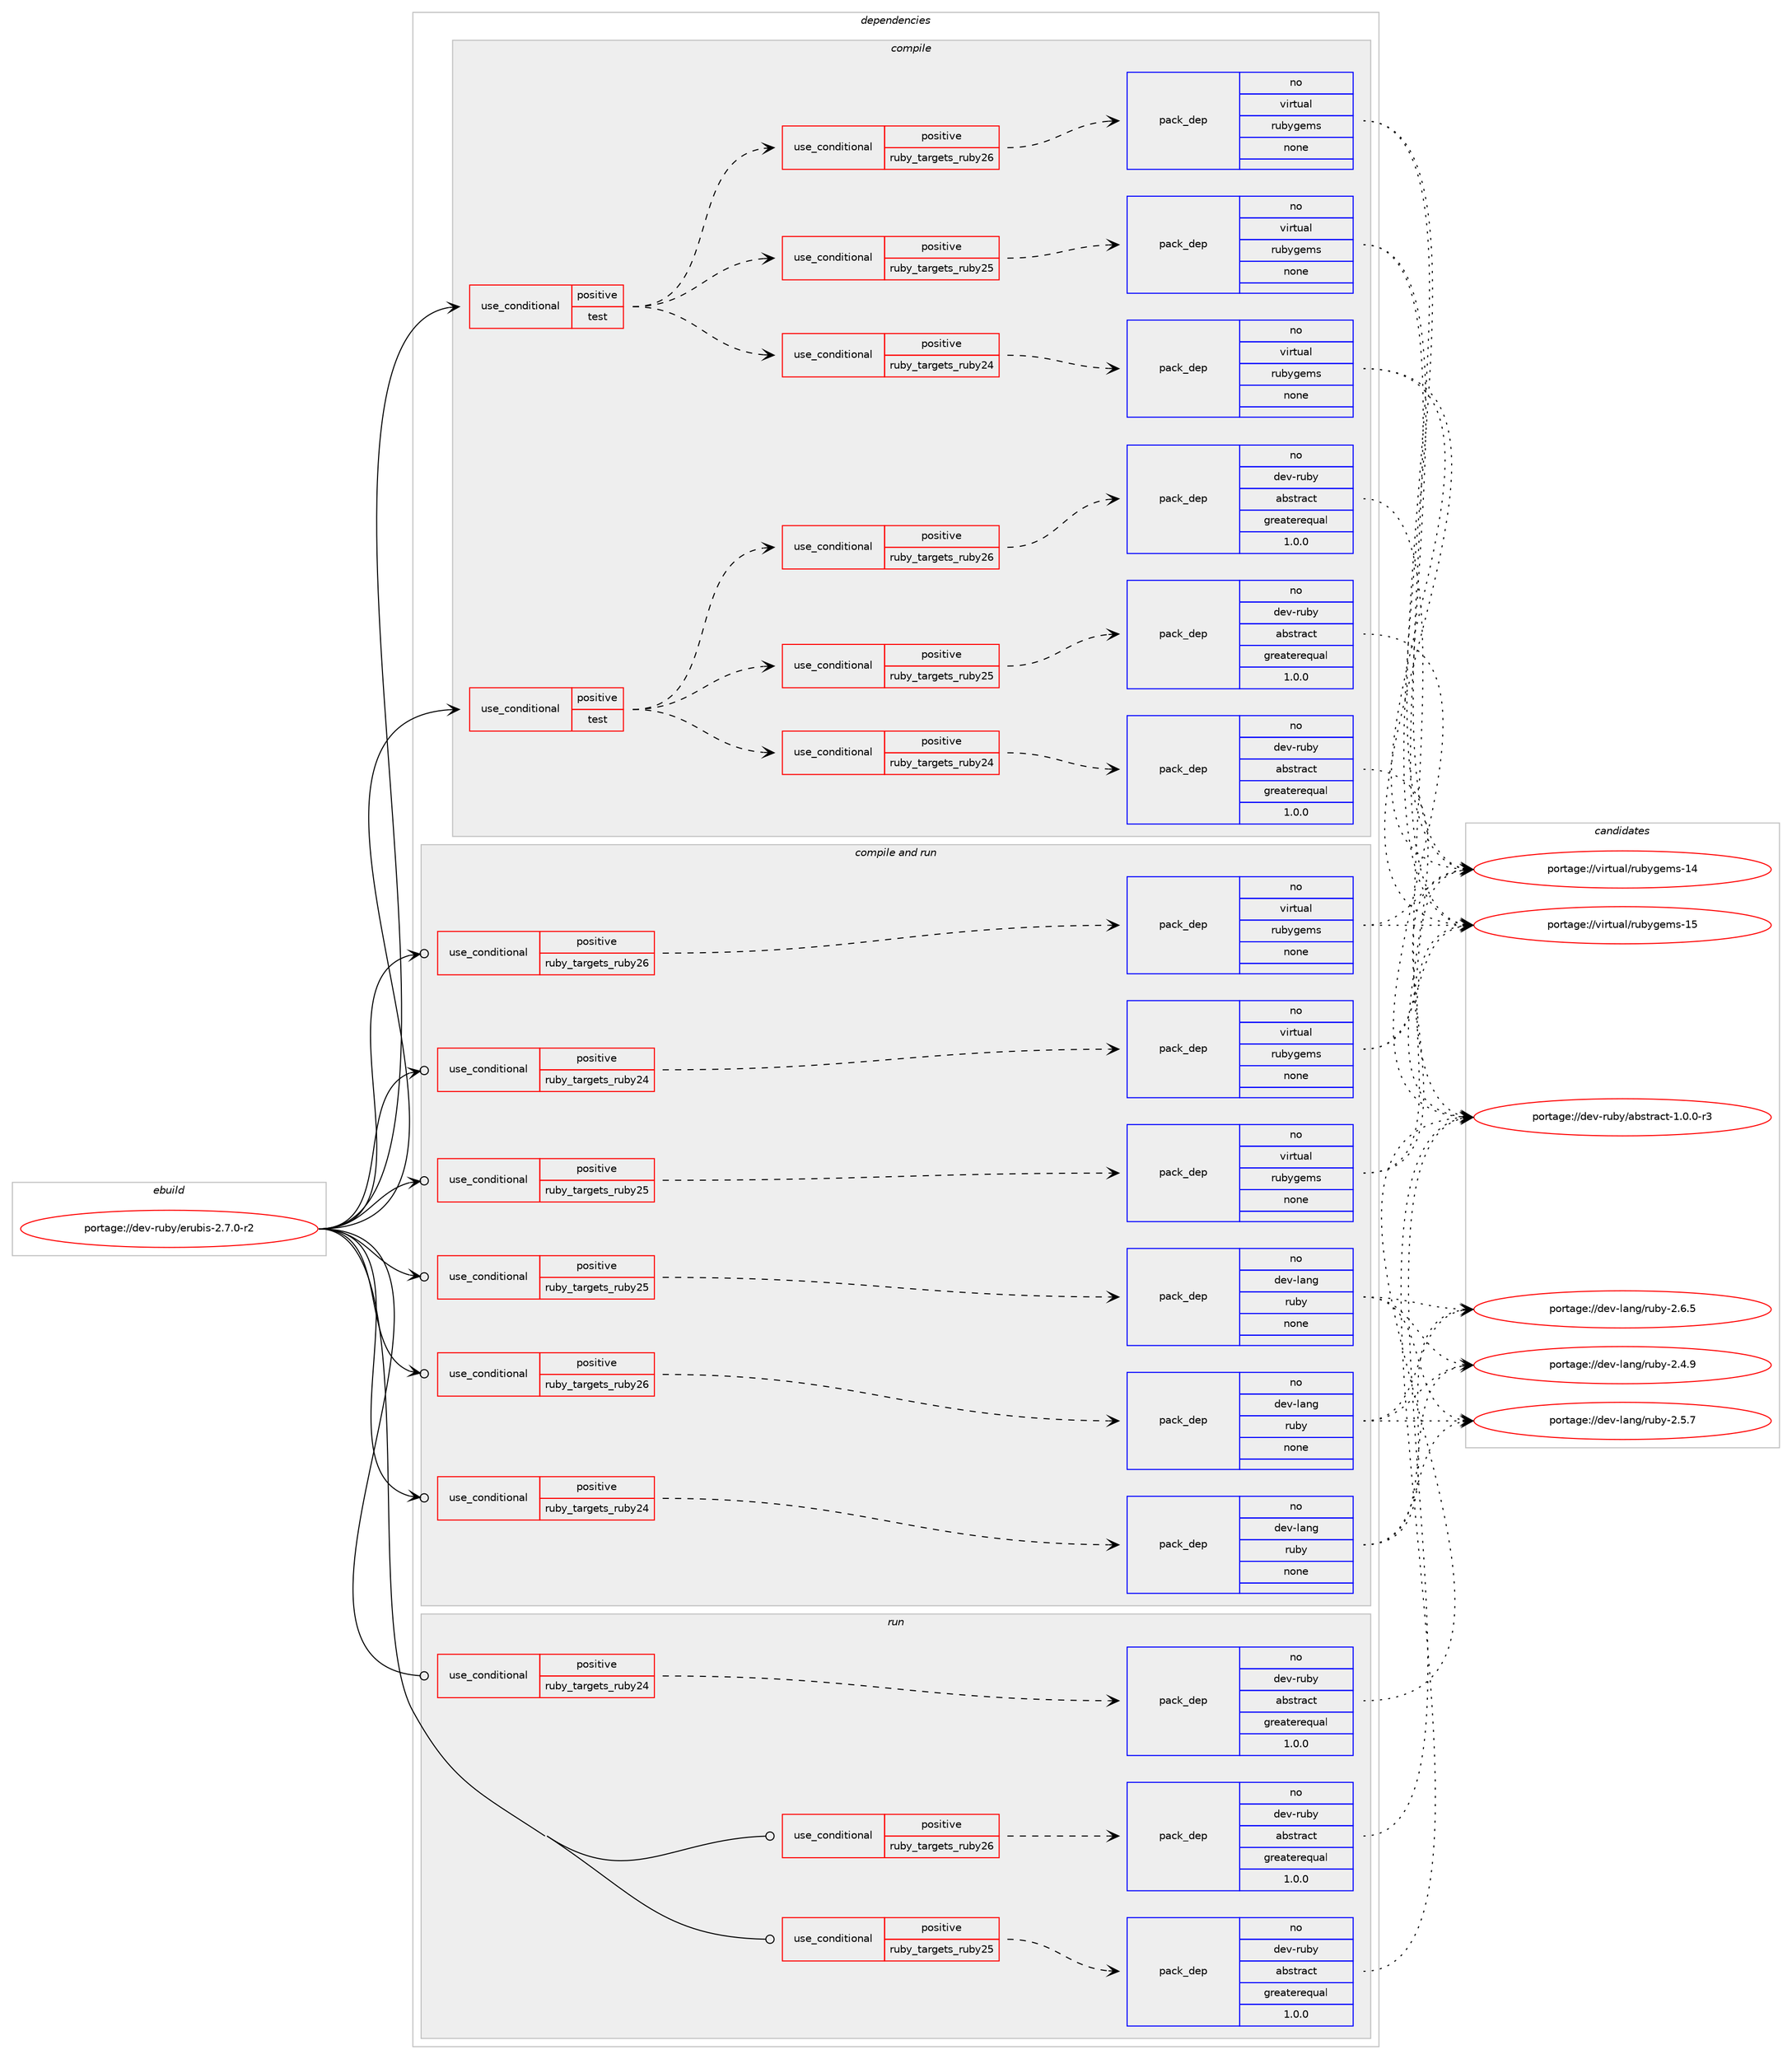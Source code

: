 digraph prolog {

# *************
# Graph options
# *************

newrank=true;
concentrate=true;
compound=true;
graph [rankdir=LR,fontname=Helvetica,fontsize=10,ranksep=1.5];#, ranksep=2.5, nodesep=0.2];
edge  [arrowhead=vee];
node  [fontname=Helvetica,fontsize=10];

# **********
# The ebuild
# **********

subgraph cluster_leftcol {
color=gray;
rank=same;
label=<<i>ebuild</i>>;
id [label="portage://dev-ruby/erubis-2.7.0-r2", color=red, width=4, href="../dev-ruby/erubis-2.7.0-r2.svg"];
}

# ****************
# The dependencies
# ****************

subgraph cluster_midcol {
color=gray;
label=<<i>dependencies</i>>;
subgraph cluster_compile {
fillcolor="#eeeeee";
style=filled;
label=<<i>compile</i>>;
subgraph cond51540 {
dependency219844 [label=<<TABLE BORDER="0" CELLBORDER="1" CELLSPACING="0" CELLPADDING="4"><TR><TD ROWSPAN="3" CELLPADDING="10">use_conditional</TD></TR><TR><TD>positive</TD></TR><TR><TD>test</TD></TR></TABLE>>, shape=none, color=red];
subgraph cond51541 {
dependency219845 [label=<<TABLE BORDER="0" CELLBORDER="1" CELLSPACING="0" CELLPADDING="4"><TR><TD ROWSPAN="3" CELLPADDING="10">use_conditional</TD></TR><TR><TD>positive</TD></TR><TR><TD>ruby_targets_ruby24</TD></TR></TABLE>>, shape=none, color=red];
subgraph pack164823 {
dependency219846 [label=<<TABLE BORDER="0" CELLBORDER="1" CELLSPACING="0" CELLPADDING="4" WIDTH="220"><TR><TD ROWSPAN="6" CELLPADDING="30">pack_dep</TD></TR><TR><TD WIDTH="110">no</TD></TR><TR><TD>dev-ruby</TD></TR><TR><TD>abstract</TD></TR><TR><TD>greaterequal</TD></TR><TR><TD>1.0.0</TD></TR></TABLE>>, shape=none, color=blue];
}
dependency219845:e -> dependency219846:w [weight=20,style="dashed",arrowhead="vee"];
}
dependency219844:e -> dependency219845:w [weight=20,style="dashed",arrowhead="vee"];
subgraph cond51542 {
dependency219847 [label=<<TABLE BORDER="0" CELLBORDER="1" CELLSPACING="0" CELLPADDING="4"><TR><TD ROWSPAN="3" CELLPADDING="10">use_conditional</TD></TR><TR><TD>positive</TD></TR><TR><TD>ruby_targets_ruby25</TD></TR></TABLE>>, shape=none, color=red];
subgraph pack164824 {
dependency219848 [label=<<TABLE BORDER="0" CELLBORDER="1" CELLSPACING="0" CELLPADDING="4" WIDTH="220"><TR><TD ROWSPAN="6" CELLPADDING="30">pack_dep</TD></TR><TR><TD WIDTH="110">no</TD></TR><TR><TD>dev-ruby</TD></TR><TR><TD>abstract</TD></TR><TR><TD>greaterequal</TD></TR><TR><TD>1.0.0</TD></TR></TABLE>>, shape=none, color=blue];
}
dependency219847:e -> dependency219848:w [weight=20,style="dashed",arrowhead="vee"];
}
dependency219844:e -> dependency219847:w [weight=20,style="dashed",arrowhead="vee"];
subgraph cond51543 {
dependency219849 [label=<<TABLE BORDER="0" CELLBORDER="1" CELLSPACING="0" CELLPADDING="4"><TR><TD ROWSPAN="3" CELLPADDING="10">use_conditional</TD></TR><TR><TD>positive</TD></TR><TR><TD>ruby_targets_ruby26</TD></TR></TABLE>>, shape=none, color=red];
subgraph pack164825 {
dependency219850 [label=<<TABLE BORDER="0" CELLBORDER="1" CELLSPACING="0" CELLPADDING="4" WIDTH="220"><TR><TD ROWSPAN="6" CELLPADDING="30">pack_dep</TD></TR><TR><TD WIDTH="110">no</TD></TR><TR><TD>dev-ruby</TD></TR><TR><TD>abstract</TD></TR><TR><TD>greaterequal</TD></TR><TR><TD>1.0.0</TD></TR></TABLE>>, shape=none, color=blue];
}
dependency219849:e -> dependency219850:w [weight=20,style="dashed",arrowhead="vee"];
}
dependency219844:e -> dependency219849:w [weight=20,style="dashed",arrowhead="vee"];
}
id:e -> dependency219844:w [weight=20,style="solid",arrowhead="vee"];
subgraph cond51544 {
dependency219851 [label=<<TABLE BORDER="0" CELLBORDER="1" CELLSPACING="0" CELLPADDING="4"><TR><TD ROWSPAN="3" CELLPADDING="10">use_conditional</TD></TR><TR><TD>positive</TD></TR><TR><TD>test</TD></TR></TABLE>>, shape=none, color=red];
subgraph cond51545 {
dependency219852 [label=<<TABLE BORDER="0" CELLBORDER="1" CELLSPACING="0" CELLPADDING="4"><TR><TD ROWSPAN="3" CELLPADDING="10">use_conditional</TD></TR><TR><TD>positive</TD></TR><TR><TD>ruby_targets_ruby24</TD></TR></TABLE>>, shape=none, color=red];
subgraph pack164826 {
dependency219853 [label=<<TABLE BORDER="0" CELLBORDER="1" CELLSPACING="0" CELLPADDING="4" WIDTH="220"><TR><TD ROWSPAN="6" CELLPADDING="30">pack_dep</TD></TR><TR><TD WIDTH="110">no</TD></TR><TR><TD>virtual</TD></TR><TR><TD>rubygems</TD></TR><TR><TD>none</TD></TR><TR><TD></TD></TR></TABLE>>, shape=none, color=blue];
}
dependency219852:e -> dependency219853:w [weight=20,style="dashed",arrowhead="vee"];
}
dependency219851:e -> dependency219852:w [weight=20,style="dashed",arrowhead="vee"];
subgraph cond51546 {
dependency219854 [label=<<TABLE BORDER="0" CELLBORDER="1" CELLSPACING="0" CELLPADDING="4"><TR><TD ROWSPAN="3" CELLPADDING="10">use_conditional</TD></TR><TR><TD>positive</TD></TR><TR><TD>ruby_targets_ruby25</TD></TR></TABLE>>, shape=none, color=red];
subgraph pack164827 {
dependency219855 [label=<<TABLE BORDER="0" CELLBORDER="1" CELLSPACING="0" CELLPADDING="4" WIDTH="220"><TR><TD ROWSPAN="6" CELLPADDING="30">pack_dep</TD></TR><TR><TD WIDTH="110">no</TD></TR><TR><TD>virtual</TD></TR><TR><TD>rubygems</TD></TR><TR><TD>none</TD></TR><TR><TD></TD></TR></TABLE>>, shape=none, color=blue];
}
dependency219854:e -> dependency219855:w [weight=20,style="dashed",arrowhead="vee"];
}
dependency219851:e -> dependency219854:w [weight=20,style="dashed",arrowhead="vee"];
subgraph cond51547 {
dependency219856 [label=<<TABLE BORDER="0" CELLBORDER="1" CELLSPACING="0" CELLPADDING="4"><TR><TD ROWSPAN="3" CELLPADDING="10">use_conditional</TD></TR><TR><TD>positive</TD></TR><TR><TD>ruby_targets_ruby26</TD></TR></TABLE>>, shape=none, color=red];
subgraph pack164828 {
dependency219857 [label=<<TABLE BORDER="0" CELLBORDER="1" CELLSPACING="0" CELLPADDING="4" WIDTH="220"><TR><TD ROWSPAN="6" CELLPADDING="30">pack_dep</TD></TR><TR><TD WIDTH="110">no</TD></TR><TR><TD>virtual</TD></TR><TR><TD>rubygems</TD></TR><TR><TD>none</TD></TR><TR><TD></TD></TR></TABLE>>, shape=none, color=blue];
}
dependency219856:e -> dependency219857:w [weight=20,style="dashed",arrowhead="vee"];
}
dependency219851:e -> dependency219856:w [weight=20,style="dashed",arrowhead="vee"];
}
id:e -> dependency219851:w [weight=20,style="solid",arrowhead="vee"];
}
subgraph cluster_compileandrun {
fillcolor="#eeeeee";
style=filled;
label=<<i>compile and run</i>>;
subgraph cond51548 {
dependency219858 [label=<<TABLE BORDER="0" CELLBORDER="1" CELLSPACING="0" CELLPADDING="4"><TR><TD ROWSPAN="3" CELLPADDING="10">use_conditional</TD></TR><TR><TD>positive</TD></TR><TR><TD>ruby_targets_ruby24</TD></TR></TABLE>>, shape=none, color=red];
subgraph pack164829 {
dependency219859 [label=<<TABLE BORDER="0" CELLBORDER="1" CELLSPACING="0" CELLPADDING="4" WIDTH="220"><TR><TD ROWSPAN="6" CELLPADDING="30">pack_dep</TD></TR><TR><TD WIDTH="110">no</TD></TR><TR><TD>dev-lang</TD></TR><TR><TD>ruby</TD></TR><TR><TD>none</TD></TR><TR><TD></TD></TR></TABLE>>, shape=none, color=blue];
}
dependency219858:e -> dependency219859:w [weight=20,style="dashed",arrowhead="vee"];
}
id:e -> dependency219858:w [weight=20,style="solid",arrowhead="odotvee"];
subgraph cond51549 {
dependency219860 [label=<<TABLE BORDER="0" CELLBORDER="1" CELLSPACING="0" CELLPADDING="4"><TR><TD ROWSPAN="3" CELLPADDING="10">use_conditional</TD></TR><TR><TD>positive</TD></TR><TR><TD>ruby_targets_ruby24</TD></TR></TABLE>>, shape=none, color=red];
subgraph pack164830 {
dependency219861 [label=<<TABLE BORDER="0" CELLBORDER="1" CELLSPACING="0" CELLPADDING="4" WIDTH="220"><TR><TD ROWSPAN="6" CELLPADDING="30">pack_dep</TD></TR><TR><TD WIDTH="110">no</TD></TR><TR><TD>virtual</TD></TR><TR><TD>rubygems</TD></TR><TR><TD>none</TD></TR><TR><TD></TD></TR></TABLE>>, shape=none, color=blue];
}
dependency219860:e -> dependency219861:w [weight=20,style="dashed",arrowhead="vee"];
}
id:e -> dependency219860:w [weight=20,style="solid",arrowhead="odotvee"];
subgraph cond51550 {
dependency219862 [label=<<TABLE BORDER="0" CELLBORDER="1" CELLSPACING="0" CELLPADDING="4"><TR><TD ROWSPAN="3" CELLPADDING="10">use_conditional</TD></TR><TR><TD>positive</TD></TR><TR><TD>ruby_targets_ruby25</TD></TR></TABLE>>, shape=none, color=red];
subgraph pack164831 {
dependency219863 [label=<<TABLE BORDER="0" CELLBORDER="1" CELLSPACING="0" CELLPADDING="4" WIDTH="220"><TR><TD ROWSPAN="6" CELLPADDING="30">pack_dep</TD></TR><TR><TD WIDTH="110">no</TD></TR><TR><TD>dev-lang</TD></TR><TR><TD>ruby</TD></TR><TR><TD>none</TD></TR><TR><TD></TD></TR></TABLE>>, shape=none, color=blue];
}
dependency219862:e -> dependency219863:w [weight=20,style="dashed",arrowhead="vee"];
}
id:e -> dependency219862:w [weight=20,style="solid",arrowhead="odotvee"];
subgraph cond51551 {
dependency219864 [label=<<TABLE BORDER="0" CELLBORDER="1" CELLSPACING="0" CELLPADDING="4"><TR><TD ROWSPAN="3" CELLPADDING="10">use_conditional</TD></TR><TR><TD>positive</TD></TR><TR><TD>ruby_targets_ruby25</TD></TR></TABLE>>, shape=none, color=red];
subgraph pack164832 {
dependency219865 [label=<<TABLE BORDER="0" CELLBORDER="1" CELLSPACING="0" CELLPADDING="4" WIDTH="220"><TR><TD ROWSPAN="6" CELLPADDING="30">pack_dep</TD></TR><TR><TD WIDTH="110">no</TD></TR><TR><TD>virtual</TD></TR><TR><TD>rubygems</TD></TR><TR><TD>none</TD></TR><TR><TD></TD></TR></TABLE>>, shape=none, color=blue];
}
dependency219864:e -> dependency219865:w [weight=20,style="dashed",arrowhead="vee"];
}
id:e -> dependency219864:w [weight=20,style="solid",arrowhead="odotvee"];
subgraph cond51552 {
dependency219866 [label=<<TABLE BORDER="0" CELLBORDER="1" CELLSPACING="0" CELLPADDING="4"><TR><TD ROWSPAN="3" CELLPADDING="10">use_conditional</TD></TR><TR><TD>positive</TD></TR><TR><TD>ruby_targets_ruby26</TD></TR></TABLE>>, shape=none, color=red];
subgraph pack164833 {
dependency219867 [label=<<TABLE BORDER="0" CELLBORDER="1" CELLSPACING="0" CELLPADDING="4" WIDTH="220"><TR><TD ROWSPAN="6" CELLPADDING="30">pack_dep</TD></TR><TR><TD WIDTH="110">no</TD></TR><TR><TD>dev-lang</TD></TR><TR><TD>ruby</TD></TR><TR><TD>none</TD></TR><TR><TD></TD></TR></TABLE>>, shape=none, color=blue];
}
dependency219866:e -> dependency219867:w [weight=20,style="dashed",arrowhead="vee"];
}
id:e -> dependency219866:w [weight=20,style="solid",arrowhead="odotvee"];
subgraph cond51553 {
dependency219868 [label=<<TABLE BORDER="0" CELLBORDER="1" CELLSPACING="0" CELLPADDING="4"><TR><TD ROWSPAN="3" CELLPADDING="10">use_conditional</TD></TR><TR><TD>positive</TD></TR><TR><TD>ruby_targets_ruby26</TD></TR></TABLE>>, shape=none, color=red];
subgraph pack164834 {
dependency219869 [label=<<TABLE BORDER="0" CELLBORDER="1" CELLSPACING="0" CELLPADDING="4" WIDTH="220"><TR><TD ROWSPAN="6" CELLPADDING="30">pack_dep</TD></TR><TR><TD WIDTH="110">no</TD></TR><TR><TD>virtual</TD></TR><TR><TD>rubygems</TD></TR><TR><TD>none</TD></TR><TR><TD></TD></TR></TABLE>>, shape=none, color=blue];
}
dependency219868:e -> dependency219869:w [weight=20,style="dashed",arrowhead="vee"];
}
id:e -> dependency219868:w [weight=20,style="solid",arrowhead="odotvee"];
}
subgraph cluster_run {
fillcolor="#eeeeee";
style=filled;
label=<<i>run</i>>;
subgraph cond51554 {
dependency219870 [label=<<TABLE BORDER="0" CELLBORDER="1" CELLSPACING="0" CELLPADDING="4"><TR><TD ROWSPAN="3" CELLPADDING="10">use_conditional</TD></TR><TR><TD>positive</TD></TR><TR><TD>ruby_targets_ruby24</TD></TR></TABLE>>, shape=none, color=red];
subgraph pack164835 {
dependency219871 [label=<<TABLE BORDER="0" CELLBORDER="1" CELLSPACING="0" CELLPADDING="4" WIDTH="220"><TR><TD ROWSPAN="6" CELLPADDING="30">pack_dep</TD></TR><TR><TD WIDTH="110">no</TD></TR><TR><TD>dev-ruby</TD></TR><TR><TD>abstract</TD></TR><TR><TD>greaterequal</TD></TR><TR><TD>1.0.0</TD></TR></TABLE>>, shape=none, color=blue];
}
dependency219870:e -> dependency219871:w [weight=20,style="dashed",arrowhead="vee"];
}
id:e -> dependency219870:w [weight=20,style="solid",arrowhead="odot"];
subgraph cond51555 {
dependency219872 [label=<<TABLE BORDER="0" CELLBORDER="1" CELLSPACING="0" CELLPADDING="4"><TR><TD ROWSPAN="3" CELLPADDING="10">use_conditional</TD></TR><TR><TD>positive</TD></TR><TR><TD>ruby_targets_ruby25</TD></TR></TABLE>>, shape=none, color=red];
subgraph pack164836 {
dependency219873 [label=<<TABLE BORDER="0" CELLBORDER="1" CELLSPACING="0" CELLPADDING="4" WIDTH="220"><TR><TD ROWSPAN="6" CELLPADDING="30">pack_dep</TD></TR><TR><TD WIDTH="110">no</TD></TR><TR><TD>dev-ruby</TD></TR><TR><TD>abstract</TD></TR><TR><TD>greaterequal</TD></TR><TR><TD>1.0.0</TD></TR></TABLE>>, shape=none, color=blue];
}
dependency219872:e -> dependency219873:w [weight=20,style="dashed",arrowhead="vee"];
}
id:e -> dependency219872:w [weight=20,style="solid",arrowhead="odot"];
subgraph cond51556 {
dependency219874 [label=<<TABLE BORDER="0" CELLBORDER="1" CELLSPACING="0" CELLPADDING="4"><TR><TD ROWSPAN="3" CELLPADDING="10">use_conditional</TD></TR><TR><TD>positive</TD></TR><TR><TD>ruby_targets_ruby26</TD></TR></TABLE>>, shape=none, color=red];
subgraph pack164837 {
dependency219875 [label=<<TABLE BORDER="0" CELLBORDER="1" CELLSPACING="0" CELLPADDING="4" WIDTH="220"><TR><TD ROWSPAN="6" CELLPADDING="30">pack_dep</TD></TR><TR><TD WIDTH="110">no</TD></TR><TR><TD>dev-ruby</TD></TR><TR><TD>abstract</TD></TR><TR><TD>greaterequal</TD></TR><TR><TD>1.0.0</TD></TR></TABLE>>, shape=none, color=blue];
}
dependency219874:e -> dependency219875:w [weight=20,style="dashed",arrowhead="vee"];
}
id:e -> dependency219874:w [weight=20,style="solid",arrowhead="odot"];
}
}

# **************
# The candidates
# **************

subgraph cluster_choices {
rank=same;
color=gray;
label=<<i>candidates</i>>;

subgraph choice164823 {
color=black;
nodesep=1;
choiceportage100101118451141179812147979811511611497991164549464846484511451 [label="portage://dev-ruby/abstract-1.0.0-r3", color=red, width=4,href="../dev-ruby/abstract-1.0.0-r3.svg"];
dependency219846:e -> choiceportage100101118451141179812147979811511611497991164549464846484511451:w [style=dotted,weight="100"];
}
subgraph choice164824 {
color=black;
nodesep=1;
choiceportage100101118451141179812147979811511611497991164549464846484511451 [label="portage://dev-ruby/abstract-1.0.0-r3", color=red, width=4,href="../dev-ruby/abstract-1.0.0-r3.svg"];
dependency219848:e -> choiceportage100101118451141179812147979811511611497991164549464846484511451:w [style=dotted,weight="100"];
}
subgraph choice164825 {
color=black;
nodesep=1;
choiceportage100101118451141179812147979811511611497991164549464846484511451 [label="portage://dev-ruby/abstract-1.0.0-r3", color=red, width=4,href="../dev-ruby/abstract-1.0.0-r3.svg"];
dependency219850:e -> choiceportage100101118451141179812147979811511611497991164549464846484511451:w [style=dotted,weight="100"];
}
subgraph choice164826 {
color=black;
nodesep=1;
choiceportage118105114116117971084711411798121103101109115454952 [label="portage://virtual/rubygems-14", color=red, width=4,href="../virtual/rubygems-14.svg"];
choiceportage118105114116117971084711411798121103101109115454953 [label="portage://virtual/rubygems-15", color=red, width=4,href="../virtual/rubygems-15.svg"];
dependency219853:e -> choiceportage118105114116117971084711411798121103101109115454952:w [style=dotted,weight="100"];
dependency219853:e -> choiceportage118105114116117971084711411798121103101109115454953:w [style=dotted,weight="100"];
}
subgraph choice164827 {
color=black;
nodesep=1;
choiceportage118105114116117971084711411798121103101109115454952 [label="portage://virtual/rubygems-14", color=red, width=4,href="../virtual/rubygems-14.svg"];
choiceportage118105114116117971084711411798121103101109115454953 [label="portage://virtual/rubygems-15", color=red, width=4,href="../virtual/rubygems-15.svg"];
dependency219855:e -> choiceportage118105114116117971084711411798121103101109115454952:w [style=dotted,weight="100"];
dependency219855:e -> choiceportage118105114116117971084711411798121103101109115454953:w [style=dotted,weight="100"];
}
subgraph choice164828 {
color=black;
nodesep=1;
choiceportage118105114116117971084711411798121103101109115454952 [label="portage://virtual/rubygems-14", color=red, width=4,href="../virtual/rubygems-14.svg"];
choiceportage118105114116117971084711411798121103101109115454953 [label="portage://virtual/rubygems-15", color=red, width=4,href="../virtual/rubygems-15.svg"];
dependency219857:e -> choiceportage118105114116117971084711411798121103101109115454952:w [style=dotted,weight="100"];
dependency219857:e -> choiceportage118105114116117971084711411798121103101109115454953:w [style=dotted,weight="100"];
}
subgraph choice164829 {
color=black;
nodesep=1;
choiceportage10010111845108971101034711411798121455046524657 [label="portage://dev-lang/ruby-2.4.9", color=red, width=4,href="../dev-lang/ruby-2.4.9.svg"];
choiceportage10010111845108971101034711411798121455046534655 [label="portage://dev-lang/ruby-2.5.7", color=red, width=4,href="../dev-lang/ruby-2.5.7.svg"];
choiceportage10010111845108971101034711411798121455046544653 [label="portage://dev-lang/ruby-2.6.5", color=red, width=4,href="../dev-lang/ruby-2.6.5.svg"];
dependency219859:e -> choiceportage10010111845108971101034711411798121455046524657:w [style=dotted,weight="100"];
dependency219859:e -> choiceportage10010111845108971101034711411798121455046534655:w [style=dotted,weight="100"];
dependency219859:e -> choiceportage10010111845108971101034711411798121455046544653:w [style=dotted,weight="100"];
}
subgraph choice164830 {
color=black;
nodesep=1;
choiceportage118105114116117971084711411798121103101109115454952 [label="portage://virtual/rubygems-14", color=red, width=4,href="../virtual/rubygems-14.svg"];
choiceportage118105114116117971084711411798121103101109115454953 [label="portage://virtual/rubygems-15", color=red, width=4,href="../virtual/rubygems-15.svg"];
dependency219861:e -> choiceportage118105114116117971084711411798121103101109115454952:w [style=dotted,weight="100"];
dependency219861:e -> choiceportage118105114116117971084711411798121103101109115454953:w [style=dotted,weight="100"];
}
subgraph choice164831 {
color=black;
nodesep=1;
choiceportage10010111845108971101034711411798121455046524657 [label="portage://dev-lang/ruby-2.4.9", color=red, width=4,href="../dev-lang/ruby-2.4.9.svg"];
choiceportage10010111845108971101034711411798121455046534655 [label="portage://dev-lang/ruby-2.5.7", color=red, width=4,href="../dev-lang/ruby-2.5.7.svg"];
choiceportage10010111845108971101034711411798121455046544653 [label="portage://dev-lang/ruby-2.6.5", color=red, width=4,href="../dev-lang/ruby-2.6.5.svg"];
dependency219863:e -> choiceportage10010111845108971101034711411798121455046524657:w [style=dotted,weight="100"];
dependency219863:e -> choiceportage10010111845108971101034711411798121455046534655:w [style=dotted,weight="100"];
dependency219863:e -> choiceportage10010111845108971101034711411798121455046544653:w [style=dotted,weight="100"];
}
subgraph choice164832 {
color=black;
nodesep=1;
choiceportage118105114116117971084711411798121103101109115454952 [label="portage://virtual/rubygems-14", color=red, width=4,href="../virtual/rubygems-14.svg"];
choiceportage118105114116117971084711411798121103101109115454953 [label="portage://virtual/rubygems-15", color=red, width=4,href="../virtual/rubygems-15.svg"];
dependency219865:e -> choiceportage118105114116117971084711411798121103101109115454952:w [style=dotted,weight="100"];
dependency219865:e -> choiceportage118105114116117971084711411798121103101109115454953:w [style=dotted,weight="100"];
}
subgraph choice164833 {
color=black;
nodesep=1;
choiceportage10010111845108971101034711411798121455046524657 [label="portage://dev-lang/ruby-2.4.9", color=red, width=4,href="../dev-lang/ruby-2.4.9.svg"];
choiceportage10010111845108971101034711411798121455046534655 [label="portage://dev-lang/ruby-2.5.7", color=red, width=4,href="../dev-lang/ruby-2.5.7.svg"];
choiceportage10010111845108971101034711411798121455046544653 [label="portage://dev-lang/ruby-2.6.5", color=red, width=4,href="../dev-lang/ruby-2.6.5.svg"];
dependency219867:e -> choiceportage10010111845108971101034711411798121455046524657:w [style=dotted,weight="100"];
dependency219867:e -> choiceportage10010111845108971101034711411798121455046534655:w [style=dotted,weight="100"];
dependency219867:e -> choiceportage10010111845108971101034711411798121455046544653:w [style=dotted,weight="100"];
}
subgraph choice164834 {
color=black;
nodesep=1;
choiceportage118105114116117971084711411798121103101109115454952 [label="portage://virtual/rubygems-14", color=red, width=4,href="../virtual/rubygems-14.svg"];
choiceportage118105114116117971084711411798121103101109115454953 [label="portage://virtual/rubygems-15", color=red, width=4,href="../virtual/rubygems-15.svg"];
dependency219869:e -> choiceportage118105114116117971084711411798121103101109115454952:w [style=dotted,weight="100"];
dependency219869:e -> choiceportage118105114116117971084711411798121103101109115454953:w [style=dotted,weight="100"];
}
subgraph choice164835 {
color=black;
nodesep=1;
choiceportage100101118451141179812147979811511611497991164549464846484511451 [label="portage://dev-ruby/abstract-1.0.0-r3", color=red, width=4,href="../dev-ruby/abstract-1.0.0-r3.svg"];
dependency219871:e -> choiceportage100101118451141179812147979811511611497991164549464846484511451:w [style=dotted,weight="100"];
}
subgraph choice164836 {
color=black;
nodesep=1;
choiceportage100101118451141179812147979811511611497991164549464846484511451 [label="portage://dev-ruby/abstract-1.0.0-r3", color=red, width=4,href="../dev-ruby/abstract-1.0.0-r3.svg"];
dependency219873:e -> choiceportage100101118451141179812147979811511611497991164549464846484511451:w [style=dotted,weight="100"];
}
subgraph choice164837 {
color=black;
nodesep=1;
choiceportage100101118451141179812147979811511611497991164549464846484511451 [label="portage://dev-ruby/abstract-1.0.0-r3", color=red, width=4,href="../dev-ruby/abstract-1.0.0-r3.svg"];
dependency219875:e -> choiceportage100101118451141179812147979811511611497991164549464846484511451:w [style=dotted,weight="100"];
}
}

}
